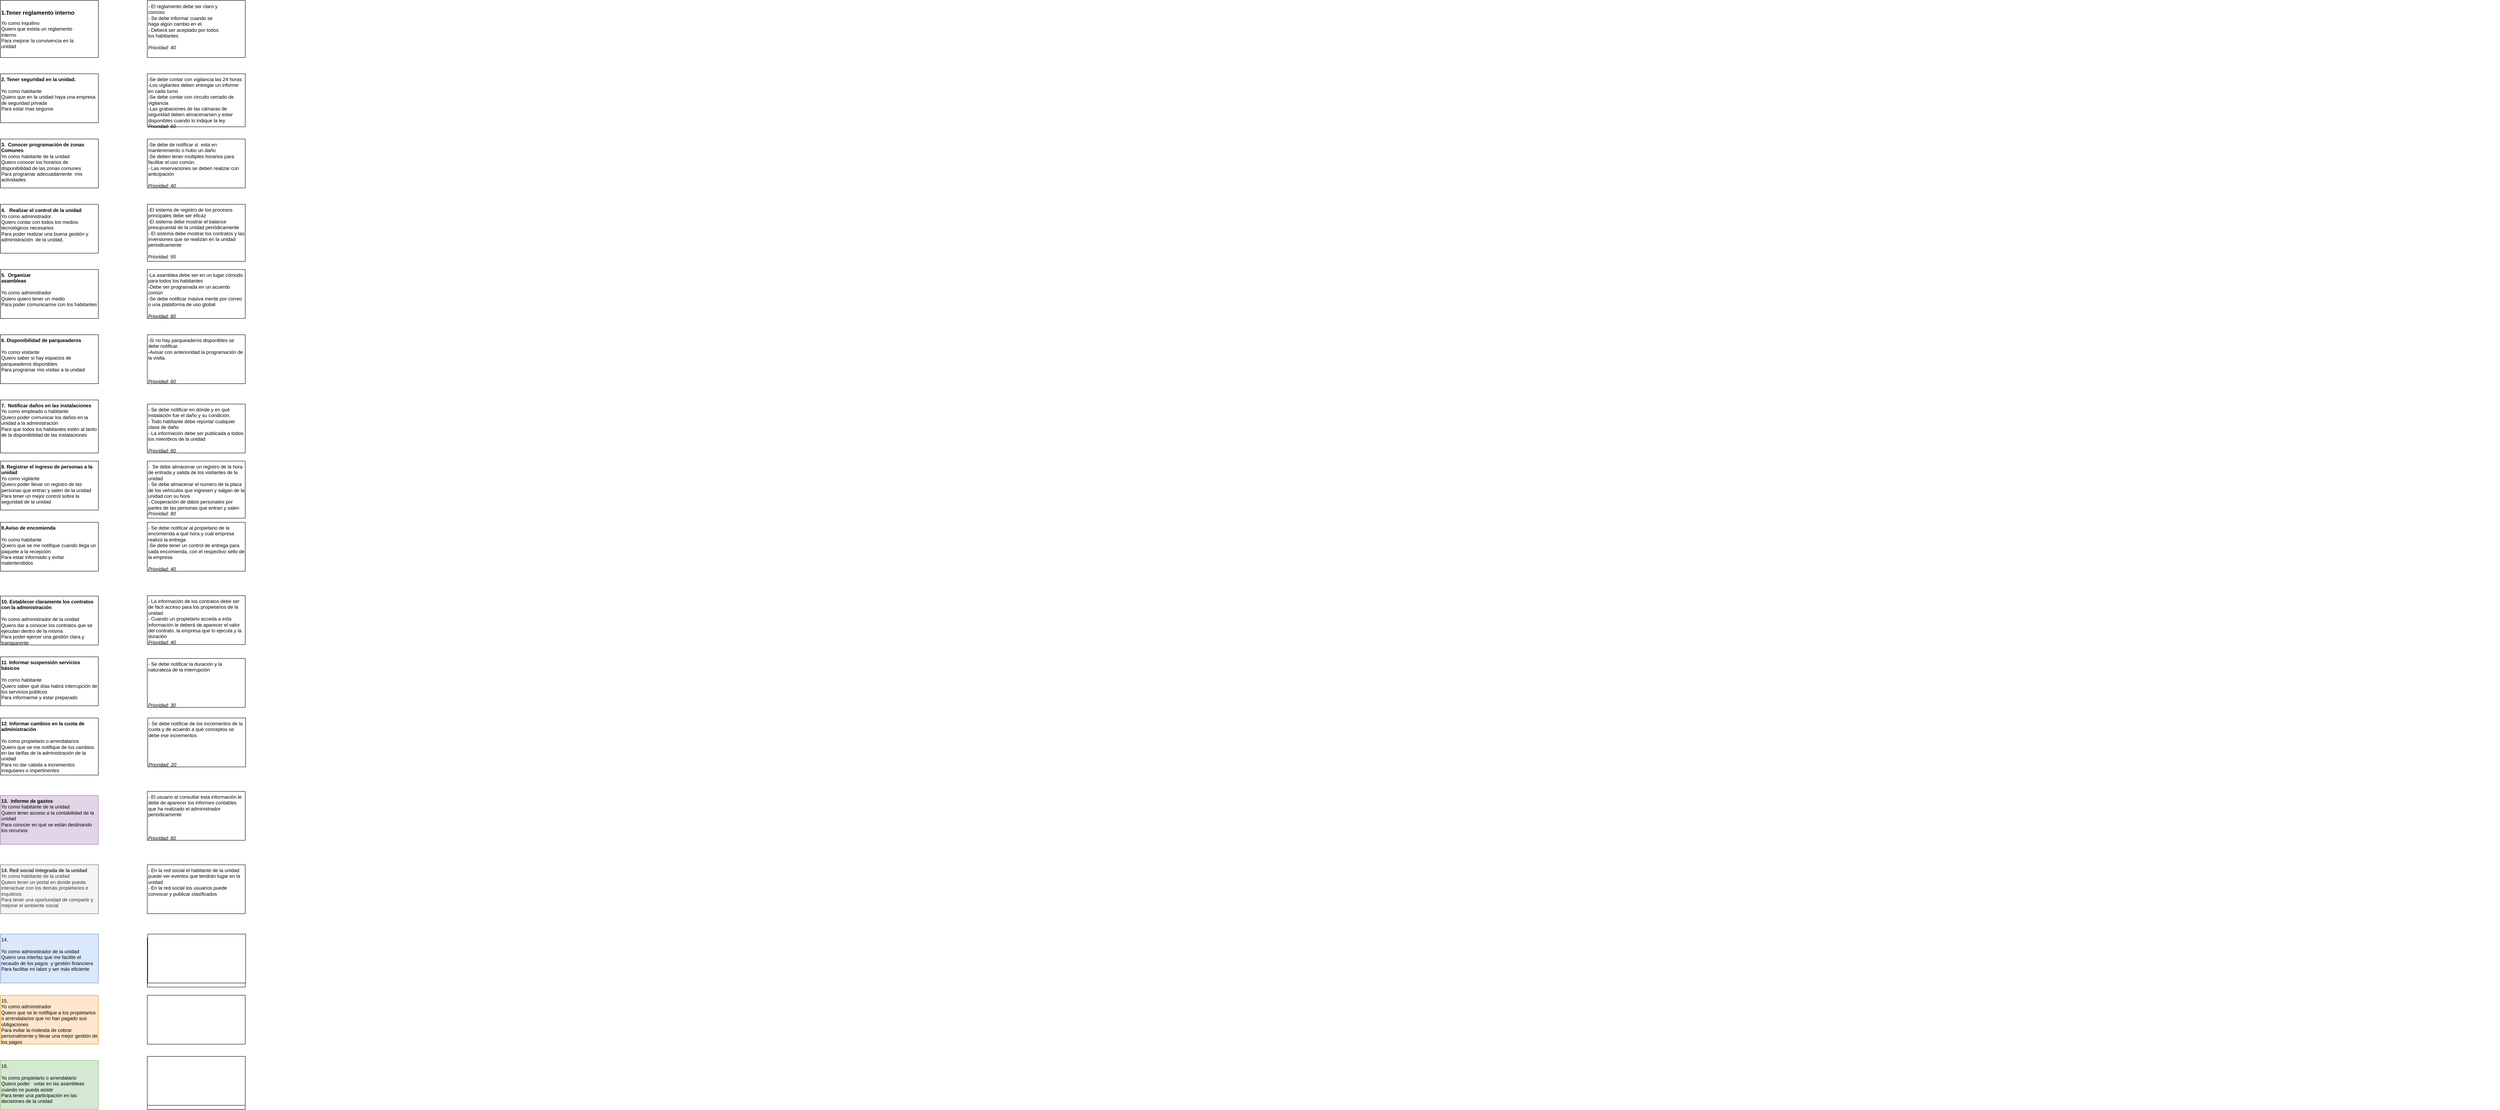 <mxfile version="13.6.5" type="github">
  <diagram id="wNBqWbaNxDe87QmoSqn4" name="Page-1">
    <mxGraphModel dx="877" dy="578" grid="1" gridSize="10" guides="1" tooltips="1" connect="1" arrows="1" fold="1" page="1" pageScale="1" pageWidth="827" pageHeight="1169" math="0" shadow="0">
      <root>
        <mxCell id="0" />
        <mxCell id="1" parent="0" />
        <mxCell id="svupegZ1BK7ZTZ6G6fqw-1" value="" style="rounded=0;whiteSpace=wrap;html=1;" parent="1" vertex="1">
          <mxGeometry x="40" y="20" width="240" height="140" as="geometry" />
        </mxCell>
        <mxCell id="svupegZ1BK7ZTZ6G6fqw-2" value="" style="rounded=0;whiteSpace=wrap;html=1;align=left;" parent="1" vertex="1">
          <mxGeometry x="400" y="20" width="240" height="140" as="geometry" />
        </mxCell>
        <mxCell id="svupegZ1BK7ZTZ6G6fqw-3" value="&lt;b&gt;&lt;font style=&quot;font-size: 14px&quot;&gt;1.Tener reglamento interno&lt;/font&gt;&lt;/b&gt;" style="text;html=1;strokeColor=none;fillColor=none;align=left;verticalAlign=middle;whiteSpace=wrap;rounded=0;" parent="1" vertex="1">
          <mxGeometry x="40" y="40" width="240" height="20" as="geometry" />
        </mxCell>
        <mxCell id="svupegZ1BK7ZTZ6G6fqw-5" value="&lt;br&gt;&lt;br&gt;Yo como inquilino&lt;br&gt;Quiero que exista un reglamento interno&lt;br&gt;Para mejorar la convivencia en la unidad" style="text;html=1;strokeColor=none;fillColor=none;align=left;verticalAlign=middle;whiteSpace=wrap;rounded=0;" parent="1" vertex="1">
          <mxGeometry x="40" y="80" width="210" height="20" as="geometry" />
        </mxCell>
        <mxCell id="svupegZ1BK7ZTZ6G6fqw-7" value="- El reglamento debe ser claro y conciso&lt;br&gt;- Se debe informar cuando se haga algún cambio en el.&lt;br&gt;- Deberá ser aceptado por todos los habitantes&lt;br&gt;&lt;br&gt;&lt;i&gt;Prioridad: 40&lt;/i&gt;" style="text;html=1;strokeColor=none;fillColor=none;align=left;verticalAlign=middle;whiteSpace=wrap;rounded=0;" parent="1" vertex="1">
          <mxGeometry x="400" y="70" width="190" height="30" as="geometry" />
        </mxCell>
        <mxCell id="svupegZ1BK7ZTZ6G6fqw-8" value="&lt;font&gt;&lt;b&gt;&lt;font style=&quot;font-size: 12px&quot;&gt;2. Tener seguridad en la unidad.&lt;/font&gt;&lt;br&gt;&lt;/b&gt;&lt;/font&gt;&lt;br&gt;Yo como habitante&amp;nbsp;&lt;br&gt;Quiero que en la unidad haya una empresa de seguridad privada&lt;br&gt;Para estar mas seguros" style="rounded=0;whiteSpace=wrap;html=1;align=left;labelPosition=center;verticalLabelPosition=middle;verticalAlign=top;labelBackgroundColor=none;labelBorderColor=none;" parent="1" vertex="1">
          <mxGeometry x="40" y="200" width="240" height="120" as="geometry" />
        </mxCell>
        <mxCell id="svupegZ1BK7ZTZ6G6fqw-10" value="-Se debe contar con vigilancia las 24 horas&lt;br&gt;-Los vigilantes deben entregar un informe en cada turno&lt;br&gt;-Se debe contar con circuito cerrado de vigilancia&lt;br&gt;-Las grabaciones de las cámaras de seguridad deben almacenarsen y estar disponibles cuando lo indique la ley&lt;br&gt;&lt;i&gt;Prioridad: 60&lt;/i&gt;" style="rounded=0;whiteSpace=wrap;html=1;align=left;labelPosition=center;verticalLabelPosition=middle;verticalAlign=top;labelBackgroundColor=none;labelBorderColor=none;" parent="1" vertex="1">
          <mxGeometry x="400" y="200" width="240" height="130" as="geometry" />
        </mxCell>
        <mxCell id="svupegZ1BK7ZTZ6G6fqw-11" value="&lt;b&gt;&lt;font&gt;&lt;font style=&quot;font-size: 12px&quot;&gt;3.&amp;nbsp; Conocer programación de zonas Comunes&lt;/font&gt;&lt;br&gt;&lt;/font&gt;&lt;/b&gt;Yo como habitante de la unidad&lt;br&gt;Quiero conocer los horarios de disponibilidad de las zonas comunes&amp;nbsp;&lt;br&gt;Para programar adecuadamente&amp;nbsp; mis actividades&amp;nbsp;" style="rounded=0;whiteSpace=wrap;html=1;align=left;labelPosition=center;verticalLabelPosition=middle;verticalAlign=top;labelBackgroundColor=none;labelBorderColor=none;" parent="1" vertex="1">
          <mxGeometry x="40" y="360" width="240" height="120" as="geometry" />
        </mxCell>
        <mxCell id="svupegZ1BK7ZTZ6G6fqw-12" value="-Se debe de notificar si&amp;nbsp; esta en mantenimiento o hubo un daño&lt;br&gt;-Se deben tener múltiples horarios para facilitar el uso común.&lt;br&gt;- Las reservaciones se deben realizar con anticipación&lt;br&gt;&lt;br&gt;&lt;i&gt;Prioridad: 40&lt;/i&gt;" style="rounded=0;whiteSpace=wrap;html=1;align=left;labelPosition=center;verticalLabelPosition=middle;verticalAlign=top;labelBackgroundColor=none;labelBorderColor=none;" parent="1" vertex="1">
          <mxGeometry x="400" y="360" width="240" height="120" as="geometry" />
        </mxCell>
        <mxCell id="svupegZ1BK7ZTZ6G6fqw-13" value="&lt;b&gt;&lt;font style=&quot;font-size: 12px&quot;&gt;4.&amp;nbsp; &amp;nbsp;Realizar el control de la unidad&lt;/font&gt;&lt;/b&gt;&lt;span style=&quot;color: rgba(0 , 0 , 0 , 0) ; font-family: monospace&quot;&gt;&lt;b&gt;&lt;font size=&quot;3&quot;&gt;%&lt;/font&gt;&lt;/b&gt;&lt;span style=&quot;font-size: 0px&quot;&gt;3CmxGraphModel%3E%3Croot%3E%3CmxCell%20id%3D%220%22%2F%3E%3CmxCell%20id%3D%221%22%20parent%3D%220%22%2F%3E%3CmxCell%20id%3D%222%22%20value%3D%223.%26amp%3Bnbsp%3B%20Zonas%20Comunes%26lt%3Bbr%26gt%3BYo%20como%20habitante%26amp%3Bnbsp%3B%26lt%3Bbr%26gt%3BQuiero%20conocer%20los%20horarios%20de%20las%20zonas%20comunes%26amp%3Bnbsp%3B%26lt%3Bbr%26gt%3BPara%20programar%20mis%20actividades%26amp%3Bnbsp%3B%26lt%3Bbr%26gt%3B%22%20style%3D%22rounded%3D0%3BwhiteSpace%3Dwrap%3Bhtml%3D1%3Balign%3Dleft%3BlabelPosition%3Dcenter%3BverticalLabelPosition%3Dmiddle%3BverticalAlign%3Dtop%3BlabelBackgroundColor%3Dnone%3BlabelBorderColor%3Dnone%3B%22%20vertex%3D%221%22%20parent%3D%221%22%3E%3CmxGeometry%20x%3D%2240%22%20y%3D%22360%22%20width%3D%22240%22%20height%3D%22120%22%20as%3D%22geometry%22%2F%3E%3C%2FmxCell%3E%3C%2Froot%3E%3C%2FmxGraphModel%3E&lt;/span&gt;&lt;/span&gt;&lt;br&gt;Yo como administrador&amp;nbsp;&lt;br&gt;Quiero contar con todos los medios tecnológicos necesarios&lt;br&gt;Para poder realizar una buena gestión y administración&amp;nbsp; de la unidad." style="rounded=0;whiteSpace=wrap;html=1;align=left;labelPosition=center;verticalLabelPosition=middle;verticalAlign=top;labelBackgroundColor=none;labelBorderColor=none;" parent="1" vertex="1">
          <mxGeometry x="40" y="520" width="240" height="120" as="geometry" />
        </mxCell>
        <mxCell id="svupegZ1BK7ZTZ6G6fqw-14" value="-El sistema de registro de los procesos principales debe ser eficaz&lt;br&gt;-El sistema debe mostrar el balance presupuestal de la unidad periódicamente&lt;br&gt;- El sistema debe mostrar los contratos y las inversiones que se realizan en la unidad periodicamente&lt;br&gt;&lt;i&gt;&lt;br&gt;Prioridad: 95&lt;/i&gt;" style="rounded=0;whiteSpace=wrap;html=1;align=left;labelPosition=center;verticalLabelPosition=middle;verticalAlign=top;labelBackgroundColor=none;labelBorderColor=none;" parent="1" vertex="1">
          <mxGeometry x="400" y="520" width="240" height="140" as="geometry" />
        </mxCell>
        <mxCell id="svupegZ1BK7ZTZ6G6fqw-15" value="&lt;font style=&quot;font-size: 12px&quot;&gt;&lt;font&gt;&lt;b&gt;5.&amp;nbsp; Organizar asambleas&lt;/b&gt;&lt;/font&gt;&lt;span style=&quot;color: rgba(0 , 0 , 0 , 0) ; font-family: monospace&quot;&gt;%3CmxGraphModel%3E%3Croot%3E%3CmxCell%20id%3D%220%22%2F%3E%3CmxCell%20id%3D%221%22%20parent%3D%220%22%2F%3E%3CmxCell%20id%3D%222%22%20value%3D%223.%26amp%3Bnbsp%3B%20Zonas%20Comunes%26lt%3Bbr%26gt%3BYo%20como%20habitante%26amp%3Bnbsp%3B%26lt%3Bbr%26gt%3BQuiero%20conocer%20los%20horarios%20de%20las%20zonas%20comunes%26amp%3Bnbsp%3B%26lt%3Bbr%26gt%3BPara%20programar%20mis%20actividades%26amp%3Bnbsp%3B%26lt%3Bbr%26gt%3B%22%20style%3D%22rounded%3D0%3BwhiteSpace%3Dwrap%3Bhtml%3D1%3Balign%3Dleft%3BlabelPosition%3Dcenter%3BverticalLabelPosition%3Dmiddle%3BverticalAlign%3Dtop%3BlabelBackgroundColor%3Dnone%3BlabelBorderColor%3Dnone%3B%22%20vertex%3D%221%22%20parent%3D%221%22%3E%3CmxGeometry%20x%3D%2240%22%20y%3D%22360%22%20width%3D%22240%22%20height%3D%22120%22%20as%3D%22geometry%22%2F%3E%3C%2FmxCell%3E%3C%2Froot%3E%3C%2FmxGraphModel%3E&lt;/span&gt;&lt;br&gt;&lt;/font&gt;&lt;br&gt;Yo como administrador&amp;nbsp;&lt;br&gt;Quiero quiero tener un medio&lt;br&gt;Para poder comunicarme con los habitantes" style="rounded=0;whiteSpace=wrap;html=1;align=left;labelPosition=center;verticalLabelPosition=middle;verticalAlign=top;labelBackgroundColor=none;labelBorderColor=none;" parent="1" vertex="1">
          <mxGeometry x="40" y="680" width="240" height="120" as="geometry" />
        </mxCell>
        <mxCell id="svupegZ1BK7ZTZ6G6fqw-16" value="-La asamblea debe ser en un lugar cómodo para todos los habitantes&lt;br&gt;-Debe ser programada en un acuerdo común&lt;br&gt;-Se debe notificar masiva mente por correo o una plataforma de uso global&lt;br&gt;&lt;br&gt;&lt;i&gt;Prioridad: 80&lt;/i&gt;" style="rounded=0;whiteSpace=wrap;html=1;align=left;labelPosition=center;verticalLabelPosition=middle;verticalAlign=top;labelBackgroundColor=none;labelBorderColor=none;" parent="1" vertex="1">
          <mxGeometry x="400" y="680" width="240" height="120" as="geometry" />
        </mxCell>
        <mxCell id="svupegZ1BK7ZTZ6G6fqw-17" value="&lt;b&gt;&lt;font&gt;&lt;font style=&quot;font-size: 12px&quot;&gt;6. Disponibilidad de parqueaderos&lt;/font&gt;&lt;br&gt;&lt;br&gt;&lt;/font&gt;&lt;/b&gt;Yo como visitante&lt;br&gt;Quiero saber si hay espacios de parqueaderos disponibles&lt;br&gt;Para programar mis visitas a la unidad" style="rounded=0;whiteSpace=wrap;html=1;align=left;labelPosition=center;verticalLabelPosition=middle;verticalAlign=top;labelBackgroundColor=none;labelBorderColor=none;" parent="1" vertex="1">
          <mxGeometry x="40" y="840" width="240" height="120" as="geometry" />
        </mxCell>
        <mxCell id="svupegZ1BK7ZTZ6G6fqw-19" value="-Si no hay parqueaderos disponibles se debe notificar.&lt;br&gt;-Avisar con anterioridad la programación de la visita.&lt;br&gt;&lt;br&gt;&lt;i&gt;&lt;br&gt;&lt;br&gt;Prioridad: 60&lt;/i&gt;" style="rounded=0;whiteSpace=wrap;html=1;align=left;labelPosition=center;verticalLabelPosition=middle;verticalAlign=top;labelBackgroundColor=none;labelBorderColor=none;" parent="1" vertex="1">
          <mxGeometry x="400" y="840" width="240" height="120" as="geometry" />
        </mxCell>
        <mxCell id="svupegZ1BK7ZTZ6G6fqw-21" value="&lt;b&gt;&lt;font&gt;&lt;font style=&quot;font-size: 12px&quot;&gt;7.&amp;nbsp; Notificar daños en las instalaciones&lt;/font&gt;&lt;br&gt;&lt;/font&gt;&lt;/b&gt;Yo como empleado o habitante&amp;nbsp;&amp;nbsp;&lt;br&gt;Quiero poder comunicar los daños en la unidad a la administración&lt;br&gt;Para que todos los habitantes estén al tanto de la disponibilidad de las instalaciones&amp;nbsp;" style="rounded=0;whiteSpace=wrap;html=1;align=left;labelPosition=center;verticalLabelPosition=middle;verticalAlign=top;labelBackgroundColor=none;labelBorderColor=none;" parent="1" vertex="1">
          <mxGeometry x="40" y="1000" width="240" height="130" as="geometry" />
        </mxCell>
        <mxCell id="GmmOpCF_TdwQESO5ywc--2" value="- Se debe notificar en dónde y en qué instalación fue el daño y su condición.&lt;br&gt;- Todo habitante debe reportar cualquier clase de daño&lt;br&gt;- La información debe ser publicada a todos los miembros de la unidad&lt;br&gt;&lt;br&gt;&lt;i&gt;Prioridad: 60&lt;/i&gt;" style="rounded=0;whiteSpace=wrap;html=1;align=left;labelPosition=center;verticalLabelPosition=middle;verticalAlign=top;labelBackgroundColor=none;labelBorderColor=none;" parent="1" vertex="1">
          <mxGeometry x="400" y="1010" width="240" height="120" as="geometry" />
        </mxCell>
        <mxCell id="GmmOpCF_TdwQESO5ywc--3" value="&lt;b&gt;&lt;font style=&quot;font-size: 12px&quot;&gt;8. Registrar el ingreso de personas a la unidad&lt;/font&gt;&lt;/b&gt;&lt;br&gt;Yo como vigilante&amp;nbsp;&lt;br&gt;Quiero poder llevar un registro de las personas que entran y salen de la unidad&lt;br&gt;Para tener un mejor control sobre la seguridad de la unidad" style="rounded=0;whiteSpace=wrap;html=1;align=left;labelPosition=center;verticalLabelPosition=middle;verticalAlign=top;labelBackgroundColor=none;labelBorderColor=none;" parent="1" vertex="1">
          <mxGeometry x="40" y="1150" width="240" height="120" as="geometry" />
        </mxCell>
        <mxCell id="GmmOpCF_TdwQESO5ywc--4" value="-&amp;nbsp; Se debe almacenar un registro de la hora de entrada y salida de los visitantes de la unidad&amp;nbsp;&lt;br&gt;- Se debe almacenar el numero de la placa de los vehículos que ingresen y salgan de la unidad con su hora&lt;br&gt;- Cooperación de datos personales por partes de las personas que entran y salen&amp;nbsp;&lt;br&gt;&lt;i&gt;Prioridad: 80&lt;/i&gt;" style="rounded=0;whiteSpace=wrap;html=1;align=left;labelPosition=center;verticalLabelPosition=middle;verticalAlign=top;labelBackgroundColor=none;labelBorderColor=none;" parent="1" vertex="1">
          <mxGeometry x="400" y="1150" width="240" height="140" as="geometry" />
        </mxCell>
        <mxCell id="GmmOpCF_TdwQESO5ywc--5" value="&lt;b&gt;9.Aviso de encomienda&lt;br&gt;&lt;/b&gt;&lt;br&gt;Yo como habitante&amp;nbsp;&lt;br&gt;Quiero que se me notifique cuando llega un paquete a la recepción&lt;br&gt;Para estar informado y evitar malentendidos&amp;nbsp;" style="rounded=0;whiteSpace=wrap;html=1;align=left;labelPosition=center;verticalLabelPosition=middle;verticalAlign=top;labelBackgroundColor=none;labelBorderColor=none;" parent="1" vertex="1">
          <mxGeometry x="40" y="1300" width="240" height="120" as="geometry" />
        </mxCell>
        <mxCell id="wmToTJCJ_HMqrvunaIP7-1" value="&lt;b&gt;10. Establecer claramente los contratos con la administración&lt;br&gt;&lt;/b&gt;&lt;br&gt;Yo como administrador de la unidad&lt;br&gt;Quiero dar a conocer los contratos que se ejecutan dentro de la misma&lt;br&gt;Para poder ejercer una gestión clara y transparente" style="rounded=0;whiteSpace=wrap;html=1;align=left;labelPosition=center;verticalLabelPosition=middle;verticalAlign=top;labelBackgroundColor=none;labelBorderColor=none;" parent="1" vertex="1">
          <mxGeometry x="40" y="1481" width="240" height="120" as="geometry" />
        </mxCell>
        <mxCell id="GmmOpCF_TdwQESO5ywc--6" value="- Se debe notificar al propietario de la encomienda a qué hora y cuál empresa realizó la entrega&amp;nbsp;&lt;br&gt;-Se debe tener un control de entrega para cada encomienda, con el respectivo sello de la empresa&lt;br&gt;&lt;br&gt;&lt;i&gt;Prioridad: 40&lt;/i&gt;" style="rounded=0;whiteSpace=wrap;html=1;align=left;labelPosition=center;verticalLabelPosition=middle;verticalAlign=top;labelBackgroundColor=none;labelBorderColor=none;" parent="1" vertex="1">
          <mxGeometry x="400" y="1300" width="240" height="120" as="geometry" />
        </mxCell>
        <mxCell id="GmmOpCF_TdwQESO5ywc--7" value="&lt;b&gt;11&lt;/b&gt;. &lt;b&gt;Informar suspensión servicios básicos&lt;/b&gt;&lt;br&gt;&lt;br&gt;Yo como habitante&lt;br&gt;Quiero saber qué días habrá interrupción de los servicios públicos&lt;br&gt;Para informarme y estar preparado" style="rounded=0;whiteSpace=wrap;html=1;align=left;labelPosition=center;verticalLabelPosition=middle;verticalAlign=top;labelBackgroundColor=none;labelBorderColor=none;" parent="1" vertex="1">
          <mxGeometry x="40" y="1630" width="240" height="120" as="geometry" />
        </mxCell>
        <mxCell id="wmToTJCJ_HMqrvunaIP7-2" value="- La información de los contratos debe ser de fácil acceso para los propietarios de la unidad&amp;nbsp;&lt;br&gt;- Cuando un propietario acceda a esta información le deberá de aparecer el valor del contrato, la empresa que lo ejecuta y la duración&lt;br&gt;&lt;i&gt;Prioridad: 40&lt;/i&gt;" style="rounded=0;whiteSpace=wrap;html=1;align=left;labelPosition=center;verticalLabelPosition=middle;verticalAlign=top;labelBackgroundColor=none;labelBorderColor=none;" parent="1" vertex="1">
          <mxGeometry x="400" y="1480" width="240" height="120" as="geometry" />
        </mxCell>
        <mxCell id="GmmOpCF_TdwQESO5ywc--8" value="- Se debe notificar la duración y la naturaleza de la interrupción&lt;br&gt;&lt;br&gt;&lt;br&gt;&lt;br&gt;&lt;br&gt;&lt;i&gt;&lt;br&gt;Prioridad: 30&lt;/i&gt;" style="rounded=0;whiteSpace=wrap;html=1;align=left;labelPosition=center;verticalLabelPosition=middle;verticalAlign=top;labelBackgroundColor=none;labelBorderColor=none;" parent="1" vertex="1">
          <mxGeometry x="400" y="1634" width="240" height="120" as="geometry" />
        </mxCell>
        <mxCell id="GmmOpCF_TdwQESO5ywc--9" value="&lt;b&gt;12&lt;/b&gt;. &lt;b&gt;Informar cambios en la cuota de administración&amp;nbsp;&lt;/b&gt;&lt;br&gt;&lt;br&gt;Yo como propietario o arrendatarios&amp;nbsp;&lt;br&gt;Quiero que se me notifique de los cambios en las tarifas de la administración de la unidad&lt;br&gt;Para no dar cabida a incrementos irregulares o impertinentes" style="rounded=0;whiteSpace=wrap;html=1;align=left;labelPosition=center;verticalLabelPosition=middle;verticalAlign=top;labelBackgroundColor=none;labelBorderColor=none;" parent="1" vertex="1">
          <mxGeometry x="40" y="1780" width="240" height="140" as="geometry" />
        </mxCell>
        <mxCell id="GmmOpCF_TdwQESO5ywc--10" value="- Se debe notificar de los incrementos de la cuota y de acuerdo a qué conceptos se debe ese incrementos&lt;br&gt;&lt;br&gt;&lt;br&gt;&lt;br&gt;&lt;br&gt;&lt;i&gt;Prioridad: 20&lt;/i&gt;" style="rounded=0;whiteSpace=wrap;html=1;align=left;labelPosition=center;verticalLabelPosition=middle;verticalAlign=top;labelBackgroundColor=none;labelBorderColor=none;" parent="1" vertex="1">
          <mxGeometry x="401" y="1780" width="240" height="120" as="geometry" />
        </mxCell>
        <mxCell id="GmmOpCF_TdwQESO5ywc--11" value="&lt;b&gt;13.&lt;/b&gt;&amp;nbsp; &lt;b&gt;Informe de gastos&lt;/b&gt;&amp;nbsp;&lt;br&gt;Yo como habitante de la unidad&lt;br&gt;Quiero tener acceso a la contabilidad de la unidad&lt;br&gt;Para conocer en qué se están destinando los recursos&amp;nbsp;" style="rounded=0;whiteSpace=wrap;html=1;align=left;labelPosition=center;verticalLabelPosition=middle;verticalAlign=top;labelBackgroundColor=none;labelBorderColor=none;fillColor=#e1d5e7;strokeColor=#9673a6;" parent="1" vertex="1">
          <mxGeometry x="40" y="1970" width="240" height="120" as="geometry" />
        </mxCell>
        <mxCell id="GmmOpCF_TdwQESO5ywc--12" value="&lt;b&gt;14. Red social integrada de la unidad&lt;/b&gt;&lt;br&gt;Yo como habitante de la unidad&lt;br&gt;Quiero tener un portal en donde pueda interactuar con los demás propietarios e inquilinos&lt;br&gt;Para tener una oportunidad de compartir y mejorar el ambiente social" style="rounded=0;whiteSpace=wrap;html=1;align=left;labelPosition=center;verticalLabelPosition=middle;verticalAlign=top;labelBackgroundColor=none;labelBorderColor=none;fillColor=#f5f5f5;strokeColor=#666666;fontColor=#333333;" parent="1" vertex="1">
          <mxGeometry x="40" y="2140" width="240" height="120" as="geometry" />
        </mxCell>
        <mxCell id="GmmOpCF_TdwQESO5ywc--14" value="14.&lt;br&gt;&lt;br&gt;Yo como administrador de la unidad&amp;nbsp;&lt;br&gt;Quiero una interfaz que me facilite el recaudo de los pagos&amp;nbsp; y gestión financiera&amp;nbsp;&lt;br&gt;Para facilitar mi labor y ser más eficiente" style="rounded=0;whiteSpace=wrap;html=1;align=left;labelPosition=center;verticalLabelPosition=middle;verticalAlign=top;labelBackgroundColor=none;labelBorderColor=none;fillColor=#dae8fc;strokeColor=#6c8ebf;" parent="1" vertex="1">
          <mxGeometry x="40" y="2310" width="240" height="120" as="geometry" />
        </mxCell>
        <mxCell id="GmmOpCF_TdwQESO5ywc--15" value="15.&lt;br&gt;Yo como administrador&amp;nbsp;&lt;br&gt;Quiero que se le notifique a los propietarios o arrendatarios que no han pagado sus obligaciones&lt;br&gt;Para evitar la molestia de cobrar personalmente y llevar una mejor gestión de los pagos" style="rounded=0;whiteSpace=wrap;html=1;align=left;labelPosition=center;verticalLabelPosition=middle;verticalAlign=top;labelBackgroundColor=none;labelBorderColor=none;fillColor=#ffe6cc;strokeColor=#d79b00;" parent="1" vertex="1">
          <mxGeometry x="40" y="2460" width="240" height="120" as="geometry" />
        </mxCell>
        <mxCell id="GmmOpCF_TdwQESO5ywc--16" value="16.&lt;br&gt;&lt;br&gt;Yo como propietario o arrendatario&amp;nbsp;&lt;br&gt;Quiero poder&amp;nbsp; &amp;nbsp;votar en las asambleas cuando no pueda asistir&lt;br&gt;Para tener una participación en las decisiones de la unidad" style="rounded=0;whiteSpace=wrap;html=1;align=left;labelPosition=center;verticalLabelPosition=middle;verticalAlign=top;labelBackgroundColor=none;labelBorderColor=none;fillColor=#d5e8d4;strokeColor=#82b366;" parent="1" vertex="1">
          <mxGeometry x="40" y="2620" width="240" height="120" as="geometry" />
        </mxCell>
        <mxCell id="EFDIbAfgCz1s7sX5n9Mg-2" value="- El usuario al consultar esta información le debe de aparecer los informes contables que ha realizado el administrador periódicamente&lt;br&gt;&lt;br&gt;&lt;br&gt;&lt;br&gt;&lt;i&gt;Prioridad: 60&lt;/i&gt;" style="rounded=0;whiteSpace=wrap;html=1;align=left;labelPosition=center;verticalLabelPosition=middle;verticalAlign=top;labelBackgroundColor=none;labelBorderColor=none;" parent="1" vertex="1">
          <mxGeometry x="400" y="1960" width="240" height="120" as="geometry" />
        </mxCell>
        <mxCell id="fJNXB6Iudmitxb3w2NpN-1" value="" style="rounded=0;whiteSpace=wrap;html=1;align=left;labelPosition=center;verticalLabelPosition=middle;verticalAlign=top;labelBackgroundColor=none;labelBorderColor=none;" vertex="1" parent="1">
          <mxGeometry x="400" y="2140" width="240" height="120" as="geometry" />
        </mxCell>
        <mxCell id="EFDIbAfgCz1s7sX5n9Mg-3" value="- En la red social el habitante de la unidad puede ver eventos que tendrán lugar en la unidad&lt;br&gt;- En la red social los usuarios puede convocar y publicar clasificados" style="rounded=0;whiteSpace=wrap;html=1;align=left;labelPosition=center;verticalLabelPosition=middle;verticalAlign=top;labelBackgroundColor=none;labelBorderColor=none;" vertex="1" parent="1">
          <mxGeometry x="400" y="2140" width="240" height="120" as="geometry" />
        </mxCell>
        <mxCell id="fJNXB6Iudmitxb3w2NpN-2" value="" style="rounded=0;whiteSpace=wrap;html=1;align=left;labelPosition=center;verticalLabelPosition=middle;verticalAlign=top;labelBackgroundColor=none;labelBorderColor=none;" vertex="1" parent="1">
          <mxGeometry x="400" y="2320" width="240" height="120" as="geometry" />
        </mxCell>
        <mxCell id="EFDIbAfgCz1s7sX5n9Mg-4" value="" style="rounded=0;whiteSpace=wrap;html=1;align=left;labelPosition=center;verticalLabelPosition=middle;verticalAlign=top;labelBackgroundColor=none;labelBorderColor=none;" vertex="1" parent="1">
          <mxGeometry x="401" y="2310" width="240" height="120" as="geometry" />
        </mxCell>
        <mxCell id="fJNXB6Iudmitxb3w2NpN-3" value="" style="rounded=0;whiteSpace=wrap;html=1;align=left;labelPosition=center;verticalLabelPosition=middle;verticalAlign=top;labelBackgroundColor=none;labelBorderColor=none;" vertex="1" parent="1">
          <mxGeometry x="400" y="2460" width="240" height="120" as="geometry" />
        </mxCell>
        <mxCell id="EFDIbAfgCz1s7sX5n9Mg-5" value="" style="rounded=0;whiteSpace=wrap;html=1;align=left;labelPosition=center;verticalLabelPosition=middle;verticalAlign=top;labelBackgroundColor=none;labelBorderColor=none;" vertex="1" parent="1">
          <mxGeometry x="400" y="2460" width="240" height="120" as="geometry" />
        </mxCell>
        <mxCell id="fJNXB6Iudmitxb3w2NpN-5" value="" style="rounded=0;whiteSpace=wrap;html=1;align=left;labelPosition=center;verticalLabelPosition=middle;verticalAlign=top;labelBackgroundColor=none;labelBorderColor=none;" vertex="1" parent="1">
          <mxGeometry x="400" y="2620" width="240" height="120" as="geometry" />
        </mxCell>
        <mxCell id="EFDIbAfgCz1s7sX5n9Mg-6" value="" style="rounded=0;whiteSpace=wrap;html=1;align=left;labelPosition=center;verticalLabelPosition=middle;verticalAlign=top;labelBackgroundColor=none;labelBorderColor=none;" vertex="1" parent="1">
          <mxGeometry x="400" y="2610" width="240" height="120" as="geometry" />
        </mxCell>
      </root>
    </mxGraphModel>
  </diagram>
</mxfile>
